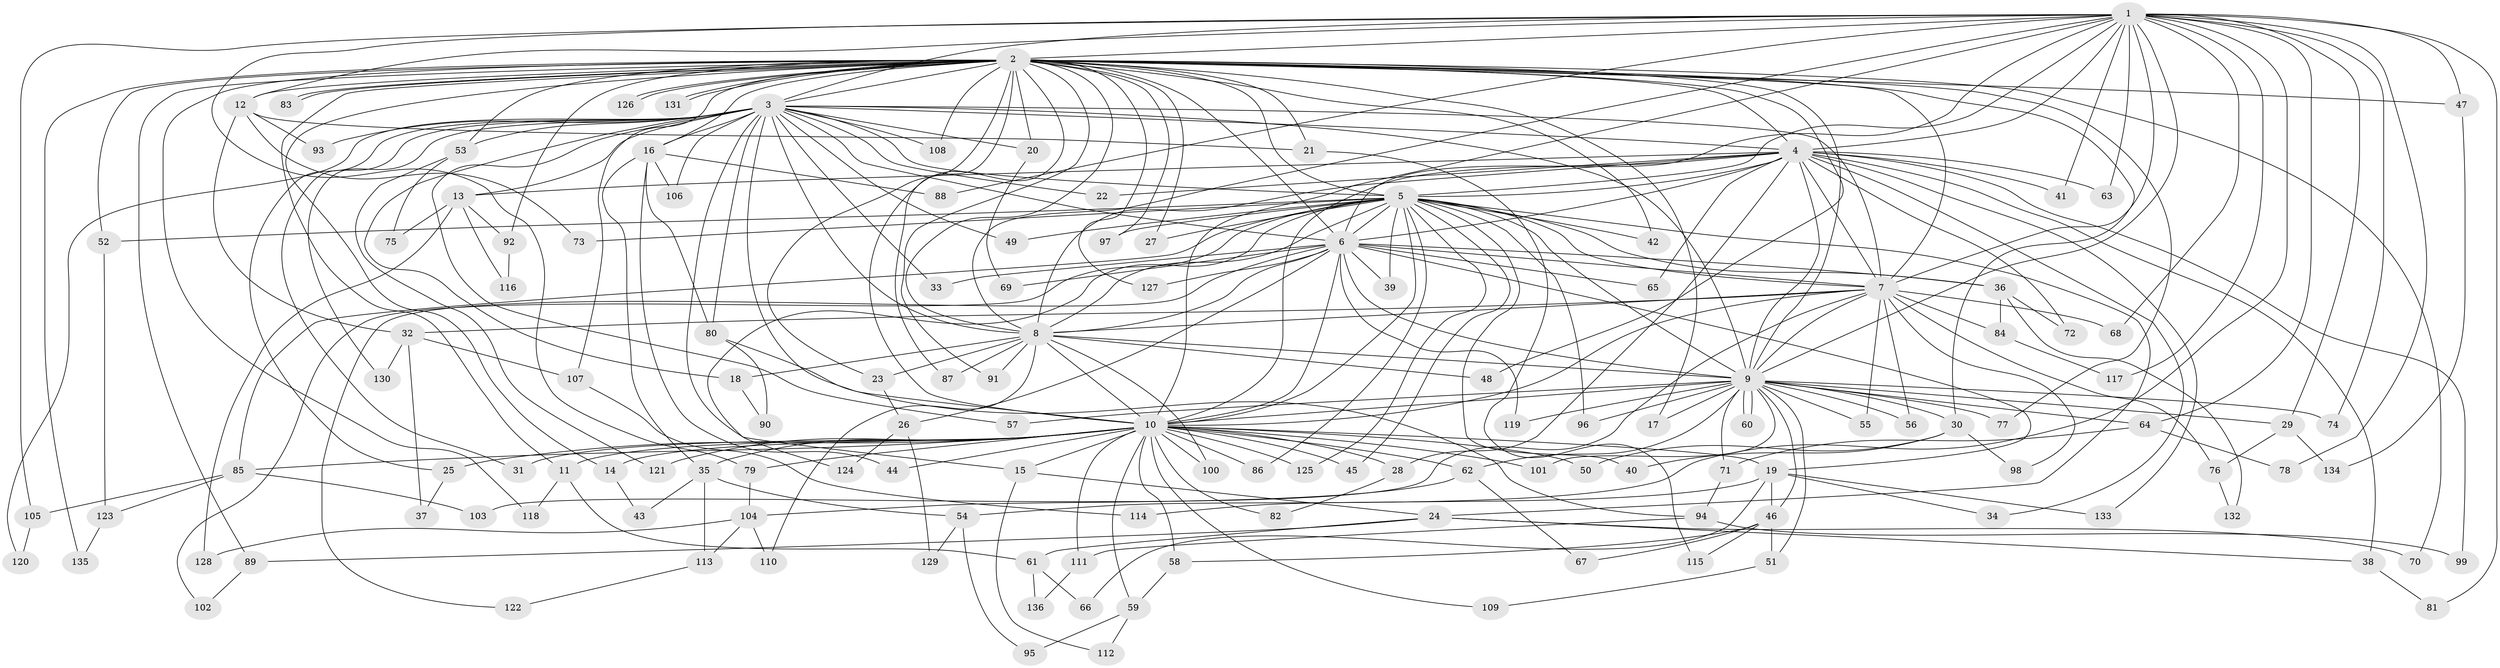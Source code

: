 // coarse degree distribution, {4: 0.12195121951219512, 25: 0.012195121951219513, 3: 0.2682926829268293, 2: 0.2926829268292683, 23: 0.012195121951219513, 19: 0.012195121951219513, 5: 0.07317073170731707, 16: 0.036585365853658534, 6: 0.06097560975609756, 29: 0.012195121951219513, 36: 0.012195121951219513, 1: 0.04878048780487805, 13: 0.012195121951219513, 24: 0.012195121951219513, 7: 0.012195121951219513}
// Generated by graph-tools (version 1.1) at 2025/36/03/04/25 23:36:14]
// undirected, 136 vertices, 297 edges
graph export_dot {
  node [color=gray90,style=filled];
  1;
  2;
  3;
  4;
  5;
  6;
  7;
  8;
  9;
  10;
  11;
  12;
  13;
  14;
  15;
  16;
  17;
  18;
  19;
  20;
  21;
  22;
  23;
  24;
  25;
  26;
  27;
  28;
  29;
  30;
  31;
  32;
  33;
  34;
  35;
  36;
  37;
  38;
  39;
  40;
  41;
  42;
  43;
  44;
  45;
  46;
  47;
  48;
  49;
  50;
  51;
  52;
  53;
  54;
  55;
  56;
  57;
  58;
  59;
  60;
  61;
  62;
  63;
  64;
  65;
  66;
  67;
  68;
  69;
  70;
  71;
  72;
  73;
  74;
  75;
  76;
  77;
  78;
  79;
  80;
  81;
  82;
  83;
  84;
  85;
  86;
  87;
  88;
  89;
  90;
  91;
  92;
  93;
  94;
  95;
  96;
  97;
  98;
  99;
  100;
  101;
  102;
  103;
  104;
  105;
  106;
  107;
  108;
  109;
  110;
  111;
  112;
  113;
  114;
  115;
  116;
  117;
  118;
  119;
  120;
  121;
  122;
  123;
  124;
  125;
  126;
  127;
  128;
  129;
  130;
  131;
  132;
  133;
  134;
  135;
  136;
  1 -- 2;
  1 -- 3;
  1 -- 4;
  1 -- 5;
  1 -- 6;
  1 -- 7;
  1 -- 8;
  1 -- 9;
  1 -- 10;
  1 -- 12;
  1 -- 29;
  1 -- 41;
  1 -- 47;
  1 -- 54;
  1 -- 63;
  1 -- 64;
  1 -- 68;
  1 -- 74;
  1 -- 78;
  1 -- 79;
  1 -- 81;
  1 -- 88;
  1 -- 105;
  1 -- 117;
  2 -- 3;
  2 -- 4;
  2 -- 5;
  2 -- 6;
  2 -- 7;
  2 -- 8;
  2 -- 9;
  2 -- 10;
  2 -- 11;
  2 -- 12;
  2 -- 14;
  2 -- 16;
  2 -- 17;
  2 -- 20;
  2 -- 21;
  2 -- 23;
  2 -- 27;
  2 -- 30;
  2 -- 42;
  2 -- 47;
  2 -- 48;
  2 -- 52;
  2 -- 53;
  2 -- 70;
  2 -- 77;
  2 -- 83;
  2 -- 83;
  2 -- 87;
  2 -- 89;
  2 -- 91;
  2 -- 92;
  2 -- 97;
  2 -- 107;
  2 -- 108;
  2 -- 118;
  2 -- 126;
  2 -- 126;
  2 -- 127;
  2 -- 131;
  2 -- 131;
  2 -- 135;
  3 -- 4;
  3 -- 5;
  3 -- 6;
  3 -- 7;
  3 -- 8;
  3 -- 9;
  3 -- 10;
  3 -- 13;
  3 -- 15;
  3 -- 16;
  3 -- 18;
  3 -- 20;
  3 -- 22;
  3 -- 25;
  3 -- 31;
  3 -- 33;
  3 -- 49;
  3 -- 53;
  3 -- 57;
  3 -- 80;
  3 -- 93;
  3 -- 106;
  3 -- 108;
  3 -- 120;
  3 -- 130;
  4 -- 5;
  4 -- 6;
  4 -- 7;
  4 -- 8;
  4 -- 9;
  4 -- 10;
  4 -- 13;
  4 -- 22;
  4 -- 28;
  4 -- 34;
  4 -- 38;
  4 -- 41;
  4 -- 63;
  4 -- 65;
  4 -- 72;
  4 -- 99;
  4 -- 133;
  5 -- 6;
  5 -- 7;
  5 -- 8;
  5 -- 9;
  5 -- 10;
  5 -- 24;
  5 -- 27;
  5 -- 36;
  5 -- 39;
  5 -- 40;
  5 -- 42;
  5 -- 45;
  5 -- 49;
  5 -- 52;
  5 -- 73;
  5 -- 85;
  5 -- 86;
  5 -- 96;
  5 -- 97;
  5 -- 102;
  5 -- 124;
  5 -- 125;
  6 -- 7;
  6 -- 8;
  6 -- 9;
  6 -- 10;
  6 -- 19;
  6 -- 26;
  6 -- 33;
  6 -- 36;
  6 -- 39;
  6 -- 65;
  6 -- 69;
  6 -- 119;
  6 -- 122;
  6 -- 127;
  7 -- 8;
  7 -- 9;
  7 -- 10;
  7 -- 32;
  7 -- 55;
  7 -- 56;
  7 -- 68;
  7 -- 76;
  7 -- 84;
  7 -- 98;
  7 -- 103;
  8 -- 9;
  8 -- 10;
  8 -- 18;
  8 -- 23;
  8 -- 48;
  8 -- 87;
  8 -- 91;
  8 -- 100;
  8 -- 110;
  9 -- 10;
  9 -- 17;
  9 -- 29;
  9 -- 30;
  9 -- 46;
  9 -- 51;
  9 -- 55;
  9 -- 56;
  9 -- 57;
  9 -- 60;
  9 -- 60;
  9 -- 62;
  9 -- 64;
  9 -- 71;
  9 -- 74;
  9 -- 77;
  9 -- 96;
  9 -- 101;
  9 -- 119;
  10 -- 11;
  10 -- 14;
  10 -- 15;
  10 -- 19;
  10 -- 25;
  10 -- 28;
  10 -- 31;
  10 -- 35;
  10 -- 44;
  10 -- 45;
  10 -- 50;
  10 -- 58;
  10 -- 59;
  10 -- 62;
  10 -- 79;
  10 -- 82;
  10 -- 85;
  10 -- 86;
  10 -- 100;
  10 -- 101;
  10 -- 109;
  10 -- 111;
  10 -- 121;
  10 -- 125;
  11 -- 61;
  11 -- 118;
  12 -- 21;
  12 -- 32;
  12 -- 73;
  12 -- 93;
  13 -- 75;
  13 -- 92;
  13 -- 116;
  13 -- 128;
  14 -- 43;
  15 -- 24;
  15 -- 112;
  16 -- 35;
  16 -- 44;
  16 -- 80;
  16 -- 88;
  16 -- 106;
  18 -- 90;
  19 -- 34;
  19 -- 46;
  19 -- 66;
  19 -- 114;
  19 -- 133;
  20 -- 69;
  21 -- 115;
  23 -- 26;
  24 -- 38;
  24 -- 61;
  24 -- 70;
  24 -- 89;
  25 -- 37;
  26 -- 124;
  26 -- 129;
  28 -- 82;
  29 -- 76;
  29 -- 134;
  30 -- 40;
  30 -- 50;
  30 -- 98;
  32 -- 37;
  32 -- 107;
  32 -- 130;
  35 -- 43;
  35 -- 54;
  35 -- 113;
  36 -- 72;
  36 -- 84;
  36 -- 132;
  38 -- 81;
  46 -- 51;
  46 -- 58;
  46 -- 67;
  46 -- 115;
  47 -- 134;
  51 -- 109;
  52 -- 123;
  53 -- 75;
  53 -- 121;
  54 -- 95;
  54 -- 129;
  58 -- 59;
  59 -- 95;
  59 -- 112;
  61 -- 66;
  61 -- 136;
  62 -- 67;
  62 -- 104;
  64 -- 71;
  64 -- 78;
  71 -- 94;
  76 -- 132;
  79 -- 104;
  80 -- 90;
  80 -- 94;
  84 -- 117;
  85 -- 103;
  85 -- 105;
  85 -- 123;
  89 -- 102;
  92 -- 116;
  94 -- 99;
  94 -- 111;
  104 -- 110;
  104 -- 113;
  104 -- 128;
  105 -- 120;
  107 -- 114;
  111 -- 136;
  113 -- 122;
  123 -- 135;
}
